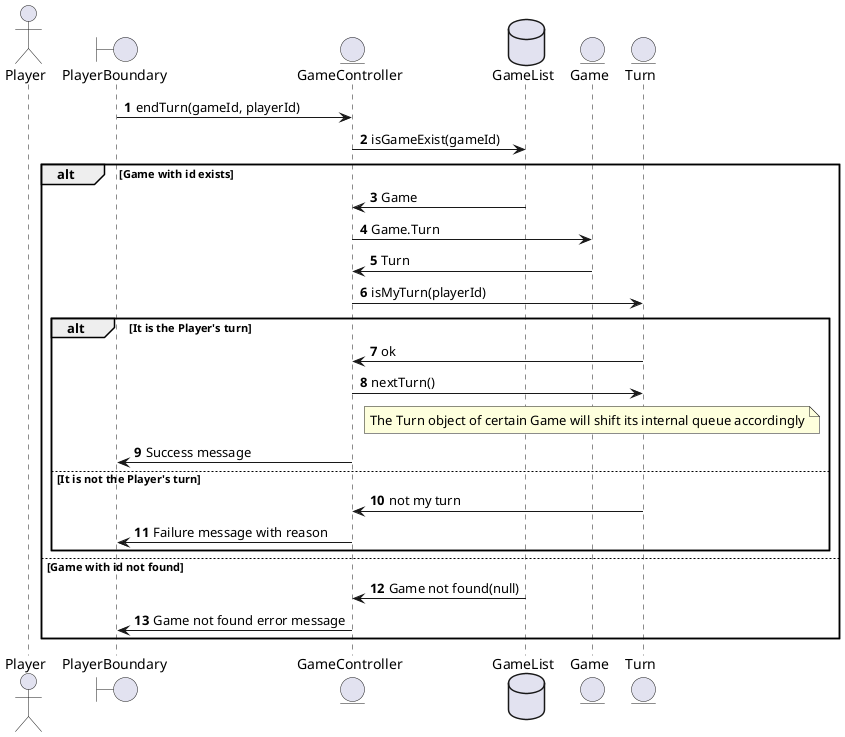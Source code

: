 @startuml
'https://plantuml.com/sequence-diagram

autonumber
actor Player
boundary PlayerBoundary
entity GameController
database GameList
PlayerBoundary -> GameController: endTurn(gameId, playerId)
GameController -> GameList: isGameExist(gameId)
entity Game
entity Turn

alt Game with id exists
    GameList -> GameController: Game
    GameController -> Game: Game.Turn
    Game -> GameController: Turn
    GameController -> Turn: isMyTurn(playerId)

    alt It is the Player's turn
        Turn -> GameController: ok
        GameController -> Turn: nextTurn()
        note over Game: The Turn object of certain Game will shift its internal queue accordingly
        GameController -> PlayerBoundary: Success message
    else It is not the Player's turn
        Turn -> GameController: not my turn
        GameController -> PlayerBoundary: Failure message with reason
    end

else Game with id not found
    GameList -> GameController: Game not found(null)
    GameController -> PlayerBoundary: Game not found error message
end
@enduml
